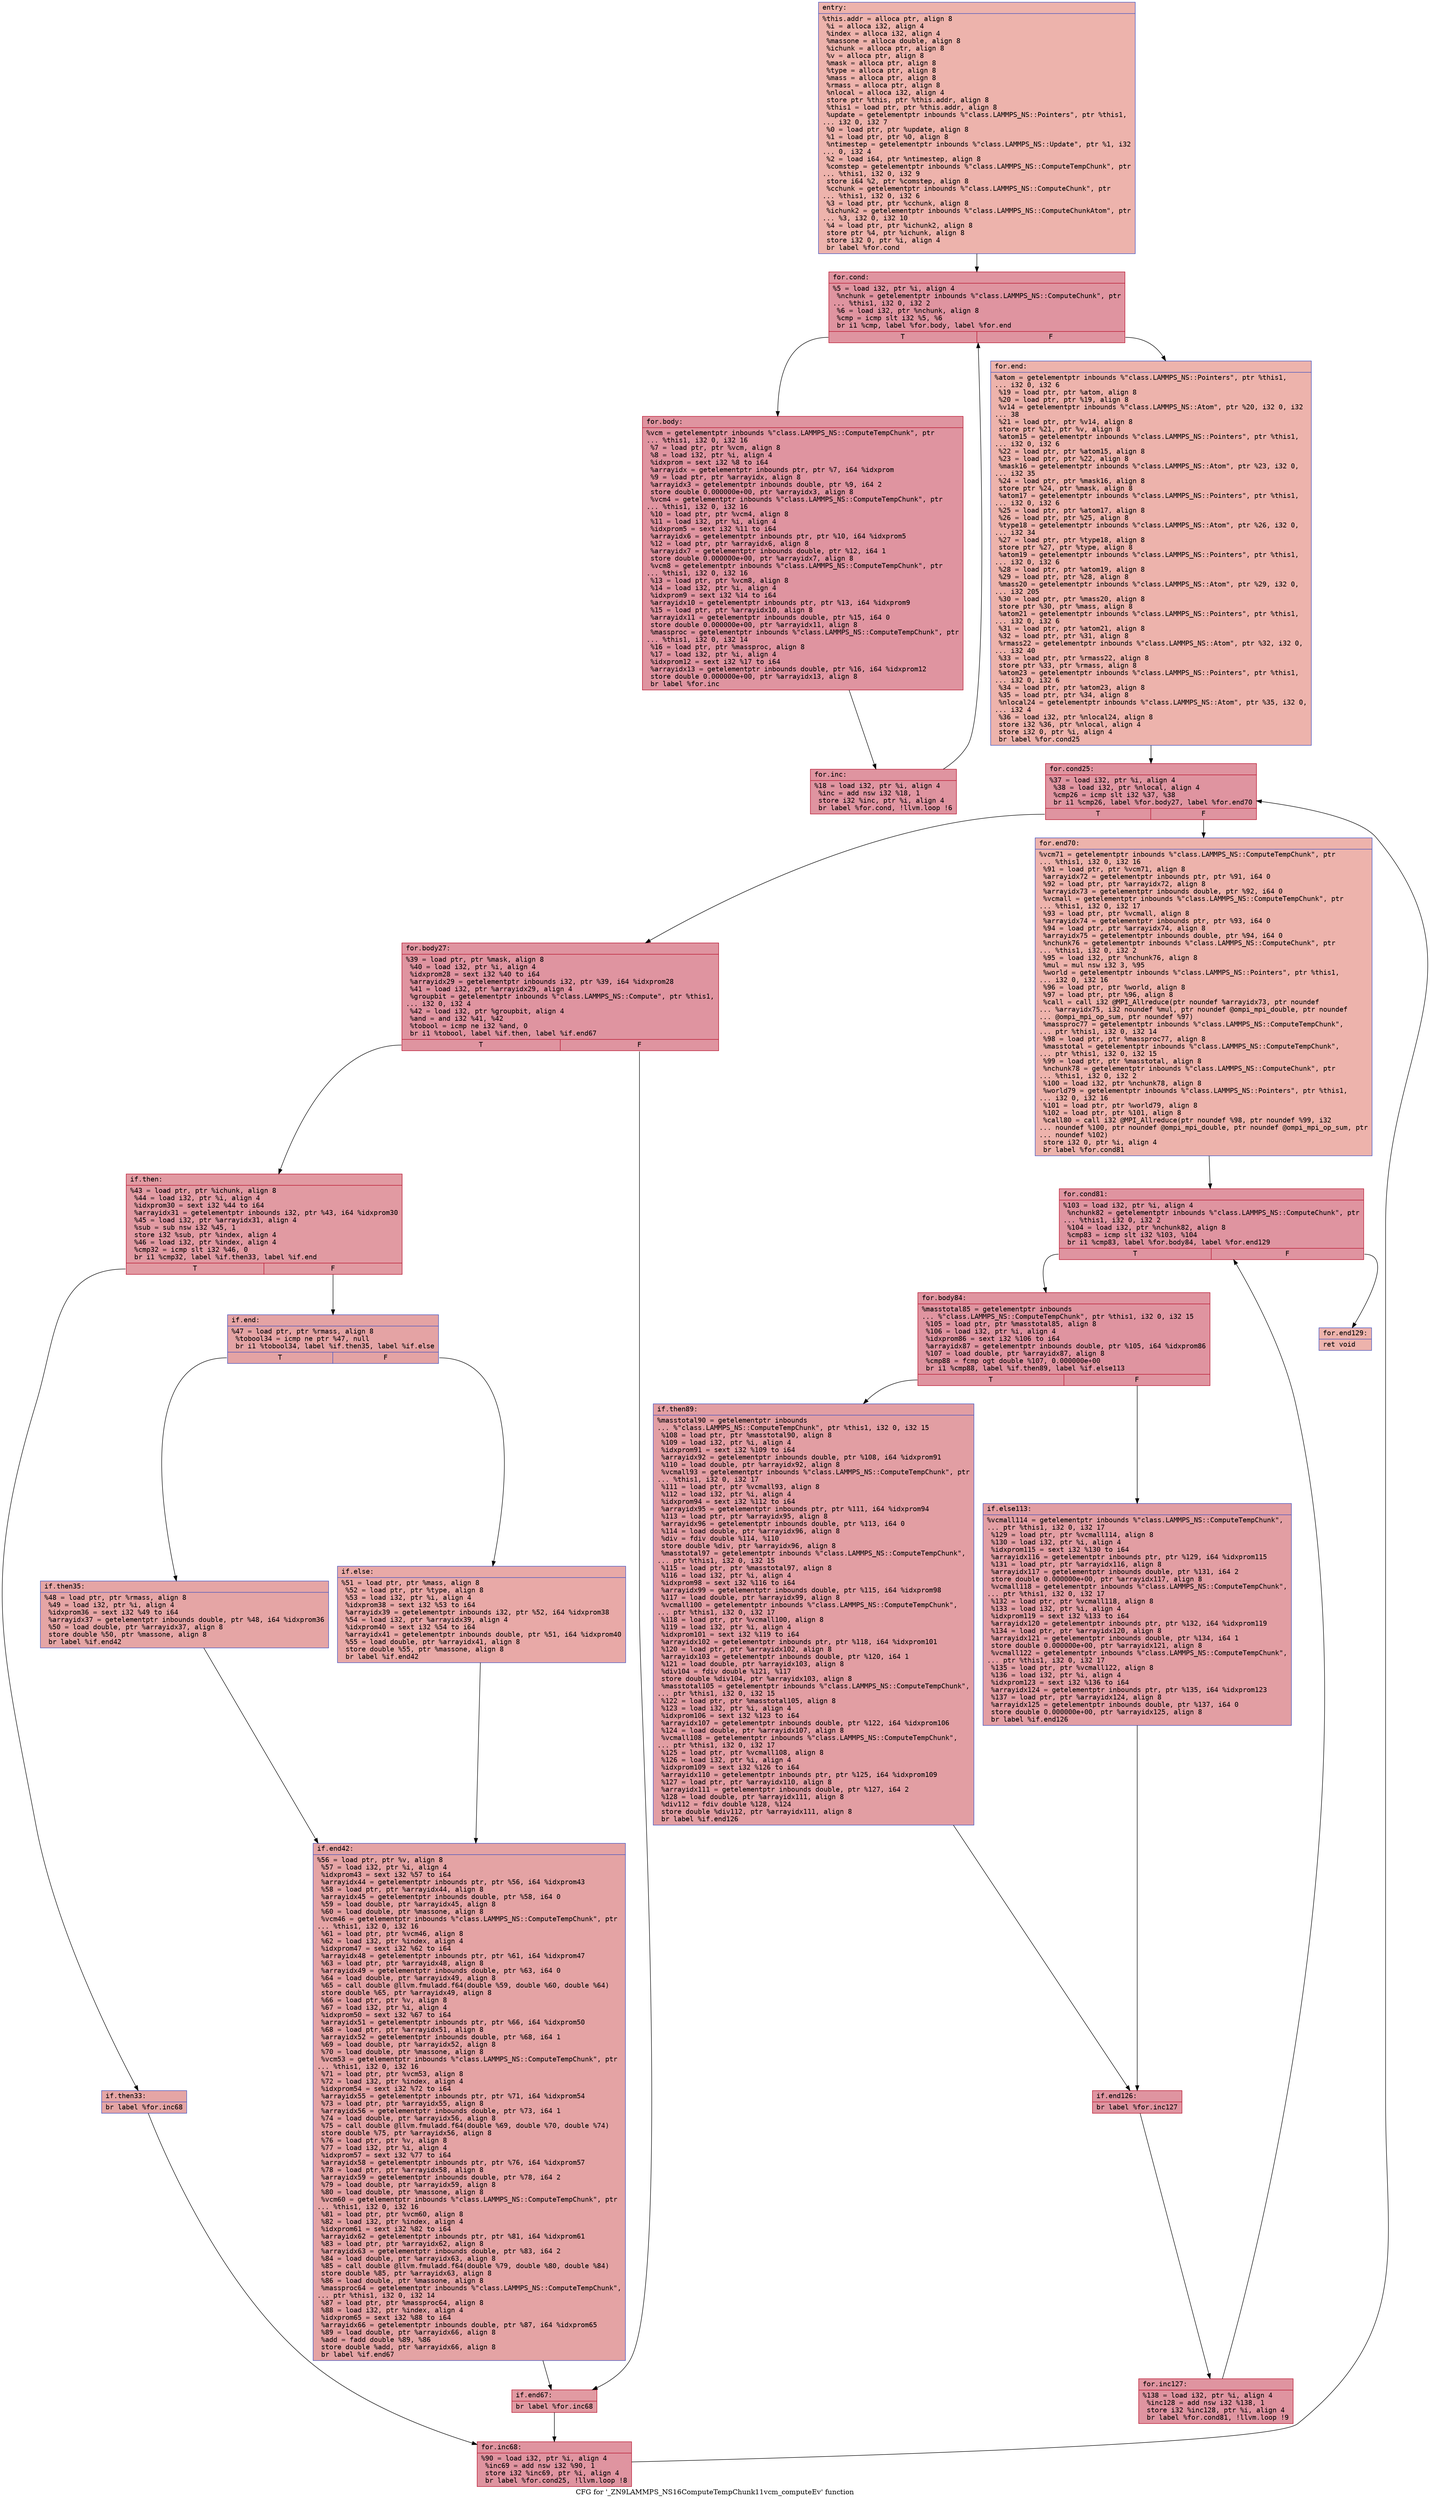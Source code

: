 digraph "CFG for '_ZN9LAMMPS_NS16ComputeTempChunk11vcm_computeEv' function" {
	label="CFG for '_ZN9LAMMPS_NS16ComputeTempChunk11vcm_computeEv' function";

	Node0x555af8bd6780 [shape=record,color="#3d50c3ff", style=filled, fillcolor="#d6524470" fontname="Courier",label="{entry:\l|  %this.addr = alloca ptr, align 8\l  %i = alloca i32, align 4\l  %index = alloca i32, align 4\l  %massone = alloca double, align 8\l  %ichunk = alloca ptr, align 8\l  %v = alloca ptr, align 8\l  %mask = alloca ptr, align 8\l  %type = alloca ptr, align 8\l  %mass = alloca ptr, align 8\l  %rmass = alloca ptr, align 8\l  %nlocal = alloca i32, align 4\l  store ptr %this, ptr %this.addr, align 8\l  %this1 = load ptr, ptr %this.addr, align 8\l  %update = getelementptr inbounds %\"class.LAMMPS_NS::Pointers\", ptr %this1,\l... i32 0, i32 7\l  %0 = load ptr, ptr %update, align 8\l  %1 = load ptr, ptr %0, align 8\l  %ntimestep = getelementptr inbounds %\"class.LAMMPS_NS::Update\", ptr %1, i32\l... 0, i32 4\l  %2 = load i64, ptr %ntimestep, align 8\l  %comstep = getelementptr inbounds %\"class.LAMMPS_NS::ComputeTempChunk\", ptr\l... %this1, i32 0, i32 9\l  store i64 %2, ptr %comstep, align 8\l  %cchunk = getelementptr inbounds %\"class.LAMMPS_NS::ComputeChunk\", ptr\l... %this1, i32 0, i32 6\l  %3 = load ptr, ptr %cchunk, align 8\l  %ichunk2 = getelementptr inbounds %\"class.LAMMPS_NS::ComputeChunkAtom\", ptr\l... %3, i32 0, i32 10\l  %4 = load ptr, ptr %ichunk2, align 8\l  store ptr %4, ptr %ichunk, align 8\l  store i32 0, ptr %i, align 4\l  br label %for.cond\l}"];
	Node0x555af8bd6780 -> Node0x555af8bd78d0[tooltip="entry -> for.cond\nProbability 100.00%" ];
	Node0x555af8bd78d0 [shape=record,color="#b70d28ff", style=filled, fillcolor="#b70d2870" fontname="Courier",label="{for.cond:\l|  %5 = load i32, ptr %i, align 4\l  %nchunk = getelementptr inbounds %\"class.LAMMPS_NS::ComputeChunk\", ptr\l... %this1, i32 0, i32 2\l  %6 = load i32, ptr %nchunk, align 8\l  %cmp = icmp slt i32 %5, %6\l  br i1 %cmp, label %for.body, label %for.end\l|{<s0>T|<s1>F}}"];
	Node0x555af8bd78d0:s0 -> Node0x555af8bd7c50[tooltip="for.cond -> for.body\nProbability 96.88%" ];
	Node0x555af8bd78d0:s1 -> Node0x555af8bd7cd0[tooltip="for.cond -> for.end\nProbability 3.12%" ];
	Node0x555af8bd7c50 [shape=record,color="#b70d28ff", style=filled, fillcolor="#b70d2870" fontname="Courier",label="{for.body:\l|  %vcm = getelementptr inbounds %\"class.LAMMPS_NS::ComputeTempChunk\", ptr\l... %this1, i32 0, i32 16\l  %7 = load ptr, ptr %vcm, align 8\l  %8 = load i32, ptr %i, align 4\l  %idxprom = sext i32 %8 to i64\l  %arrayidx = getelementptr inbounds ptr, ptr %7, i64 %idxprom\l  %9 = load ptr, ptr %arrayidx, align 8\l  %arrayidx3 = getelementptr inbounds double, ptr %9, i64 2\l  store double 0.000000e+00, ptr %arrayidx3, align 8\l  %vcm4 = getelementptr inbounds %\"class.LAMMPS_NS::ComputeTempChunk\", ptr\l... %this1, i32 0, i32 16\l  %10 = load ptr, ptr %vcm4, align 8\l  %11 = load i32, ptr %i, align 4\l  %idxprom5 = sext i32 %11 to i64\l  %arrayidx6 = getelementptr inbounds ptr, ptr %10, i64 %idxprom5\l  %12 = load ptr, ptr %arrayidx6, align 8\l  %arrayidx7 = getelementptr inbounds double, ptr %12, i64 1\l  store double 0.000000e+00, ptr %arrayidx7, align 8\l  %vcm8 = getelementptr inbounds %\"class.LAMMPS_NS::ComputeTempChunk\", ptr\l... %this1, i32 0, i32 16\l  %13 = load ptr, ptr %vcm8, align 8\l  %14 = load i32, ptr %i, align 4\l  %idxprom9 = sext i32 %14 to i64\l  %arrayidx10 = getelementptr inbounds ptr, ptr %13, i64 %idxprom9\l  %15 = load ptr, ptr %arrayidx10, align 8\l  %arrayidx11 = getelementptr inbounds double, ptr %15, i64 0\l  store double 0.000000e+00, ptr %arrayidx11, align 8\l  %massproc = getelementptr inbounds %\"class.LAMMPS_NS::ComputeTempChunk\", ptr\l... %this1, i32 0, i32 14\l  %16 = load ptr, ptr %massproc, align 8\l  %17 = load i32, ptr %i, align 4\l  %idxprom12 = sext i32 %17 to i64\l  %arrayidx13 = getelementptr inbounds double, ptr %16, i64 %idxprom12\l  store double 0.000000e+00, ptr %arrayidx13, align 8\l  br label %for.inc\l}"];
	Node0x555af8bd7c50 -> Node0x555af8be0f20[tooltip="for.body -> for.inc\nProbability 100.00%" ];
	Node0x555af8be0f20 [shape=record,color="#b70d28ff", style=filled, fillcolor="#b70d2870" fontname="Courier",label="{for.inc:\l|  %18 = load i32, ptr %i, align 4\l  %inc = add nsw i32 %18, 1\l  store i32 %inc, ptr %i, align 4\l  br label %for.cond, !llvm.loop !6\l}"];
	Node0x555af8be0f20 -> Node0x555af8bd78d0[tooltip="for.inc -> for.cond\nProbability 100.00%" ];
	Node0x555af8bd7cd0 [shape=record,color="#3d50c3ff", style=filled, fillcolor="#d6524470" fontname="Courier",label="{for.end:\l|  %atom = getelementptr inbounds %\"class.LAMMPS_NS::Pointers\", ptr %this1,\l... i32 0, i32 6\l  %19 = load ptr, ptr %atom, align 8\l  %20 = load ptr, ptr %19, align 8\l  %v14 = getelementptr inbounds %\"class.LAMMPS_NS::Atom\", ptr %20, i32 0, i32\l... 38\l  %21 = load ptr, ptr %v14, align 8\l  store ptr %21, ptr %v, align 8\l  %atom15 = getelementptr inbounds %\"class.LAMMPS_NS::Pointers\", ptr %this1,\l... i32 0, i32 6\l  %22 = load ptr, ptr %atom15, align 8\l  %23 = load ptr, ptr %22, align 8\l  %mask16 = getelementptr inbounds %\"class.LAMMPS_NS::Atom\", ptr %23, i32 0,\l... i32 35\l  %24 = load ptr, ptr %mask16, align 8\l  store ptr %24, ptr %mask, align 8\l  %atom17 = getelementptr inbounds %\"class.LAMMPS_NS::Pointers\", ptr %this1,\l... i32 0, i32 6\l  %25 = load ptr, ptr %atom17, align 8\l  %26 = load ptr, ptr %25, align 8\l  %type18 = getelementptr inbounds %\"class.LAMMPS_NS::Atom\", ptr %26, i32 0,\l... i32 34\l  %27 = load ptr, ptr %type18, align 8\l  store ptr %27, ptr %type, align 8\l  %atom19 = getelementptr inbounds %\"class.LAMMPS_NS::Pointers\", ptr %this1,\l... i32 0, i32 6\l  %28 = load ptr, ptr %atom19, align 8\l  %29 = load ptr, ptr %28, align 8\l  %mass20 = getelementptr inbounds %\"class.LAMMPS_NS::Atom\", ptr %29, i32 0,\l... i32 205\l  %30 = load ptr, ptr %mass20, align 8\l  store ptr %30, ptr %mass, align 8\l  %atom21 = getelementptr inbounds %\"class.LAMMPS_NS::Pointers\", ptr %this1,\l... i32 0, i32 6\l  %31 = load ptr, ptr %atom21, align 8\l  %32 = load ptr, ptr %31, align 8\l  %rmass22 = getelementptr inbounds %\"class.LAMMPS_NS::Atom\", ptr %32, i32 0,\l... i32 40\l  %33 = load ptr, ptr %rmass22, align 8\l  store ptr %33, ptr %rmass, align 8\l  %atom23 = getelementptr inbounds %\"class.LAMMPS_NS::Pointers\", ptr %this1,\l... i32 0, i32 6\l  %34 = load ptr, ptr %atom23, align 8\l  %35 = load ptr, ptr %34, align 8\l  %nlocal24 = getelementptr inbounds %\"class.LAMMPS_NS::Atom\", ptr %35, i32 0,\l... i32 4\l  %36 = load i32, ptr %nlocal24, align 8\l  store i32 %36, ptr %nlocal, align 4\l  store i32 0, ptr %i, align 4\l  br label %for.cond25\l}"];
	Node0x555af8bd7cd0 -> Node0x555af8be30e0[tooltip="for.end -> for.cond25\nProbability 100.00%" ];
	Node0x555af8be30e0 [shape=record,color="#b70d28ff", style=filled, fillcolor="#b70d2870" fontname="Courier",label="{for.cond25:\l|  %37 = load i32, ptr %i, align 4\l  %38 = load i32, ptr %nlocal, align 4\l  %cmp26 = icmp slt i32 %37, %38\l  br i1 %cmp26, label %for.body27, label %for.end70\l|{<s0>T|<s1>F}}"];
	Node0x555af8be30e0:s0 -> Node0x555af8be3380[tooltip="for.cond25 -> for.body27\nProbability 96.88%" ];
	Node0x555af8be30e0:s1 -> Node0x555af8be3400[tooltip="for.cond25 -> for.end70\nProbability 3.12%" ];
	Node0x555af8be3380 [shape=record,color="#b70d28ff", style=filled, fillcolor="#b70d2870" fontname="Courier",label="{for.body27:\l|  %39 = load ptr, ptr %mask, align 8\l  %40 = load i32, ptr %i, align 4\l  %idxprom28 = sext i32 %40 to i64\l  %arrayidx29 = getelementptr inbounds i32, ptr %39, i64 %idxprom28\l  %41 = load i32, ptr %arrayidx29, align 4\l  %groupbit = getelementptr inbounds %\"class.LAMMPS_NS::Compute\", ptr %this1,\l... i32 0, i32 4\l  %42 = load i32, ptr %groupbit, align 4\l  %and = and i32 %41, %42\l  %tobool = icmp ne i32 %and, 0\l  br i1 %tobool, label %if.then, label %if.end67\l|{<s0>T|<s1>F}}"];
	Node0x555af8be3380:s0 -> Node0x555af8be3af0[tooltip="for.body27 -> if.then\nProbability 62.50%" ];
	Node0x555af8be3380:s1 -> Node0x555af8be3b60[tooltip="for.body27 -> if.end67\nProbability 37.50%" ];
	Node0x555af8be3af0 [shape=record,color="#b70d28ff", style=filled, fillcolor="#bb1b2c70" fontname="Courier",label="{if.then:\l|  %43 = load ptr, ptr %ichunk, align 8\l  %44 = load i32, ptr %i, align 4\l  %idxprom30 = sext i32 %44 to i64\l  %arrayidx31 = getelementptr inbounds i32, ptr %43, i64 %idxprom30\l  %45 = load i32, ptr %arrayidx31, align 4\l  %sub = sub nsw i32 %45, 1\l  store i32 %sub, ptr %index, align 4\l  %46 = load i32, ptr %index, align 4\l  %cmp32 = icmp slt i32 %46, 0\l  br i1 %cmp32, label %if.then33, label %if.end\l|{<s0>T|<s1>F}}"];
	Node0x555af8be3af0:s0 -> Node0x555af8be4200[tooltip="if.then -> if.then33\nProbability 37.50%" ];
	Node0x555af8be3af0:s1 -> Node0x555af8be4280[tooltip="if.then -> if.end\nProbability 62.50%" ];
	Node0x555af8be4200 [shape=record,color="#3d50c3ff", style=filled, fillcolor="#c5333470" fontname="Courier",label="{if.then33:\l|  br label %for.inc68\l}"];
	Node0x555af8be4200 -> Node0x555af8be43a0[tooltip="if.then33 -> for.inc68\nProbability 100.00%" ];
	Node0x555af8be4280 [shape=record,color="#3d50c3ff", style=filled, fillcolor="#c32e3170" fontname="Courier",label="{if.end:\l|  %47 = load ptr, ptr %rmass, align 8\l  %tobool34 = icmp ne ptr %47, null\l  br i1 %tobool34, label %if.then35, label %if.else\l|{<s0>T|<s1>F}}"];
	Node0x555af8be4280:s0 -> Node0x555af8be4de0[tooltip="if.end -> if.then35\nProbability 62.50%" ];
	Node0x555af8be4280:s1 -> Node0x555af8be4e60[tooltip="if.end -> if.else\nProbability 37.50%" ];
	Node0x555af8be4de0 [shape=record,color="#3d50c3ff", style=filled, fillcolor="#c5333470" fontname="Courier",label="{if.then35:\l|  %48 = load ptr, ptr %rmass, align 8\l  %49 = load i32, ptr %i, align 4\l  %idxprom36 = sext i32 %49 to i64\l  %arrayidx37 = getelementptr inbounds double, ptr %48, i64 %idxprom36\l  %50 = load double, ptr %arrayidx37, align 8\l  store double %50, ptr %massone, align 8\l  br label %if.end42\l}"];
	Node0x555af8be4de0 -> Node0x555af8be5310[tooltip="if.then35 -> if.end42\nProbability 100.00%" ];
	Node0x555af8be4e60 [shape=record,color="#3d50c3ff", style=filled, fillcolor="#ca3b3770" fontname="Courier",label="{if.else:\l|  %51 = load ptr, ptr %mass, align 8\l  %52 = load ptr, ptr %type, align 8\l  %53 = load i32, ptr %i, align 4\l  %idxprom38 = sext i32 %53 to i64\l  %arrayidx39 = getelementptr inbounds i32, ptr %52, i64 %idxprom38\l  %54 = load i32, ptr %arrayidx39, align 4\l  %idxprom40 = sext i32 %54 to i64\l  %arrayidx41 = getelementptr inbounds double, ptr %51, i64 %idxprom40\l  %55 = load double, ptr %arrayidx41, align 8\l  store double %55, ptr %massone, align 8\l  br label %if.end42\l}"];
	Node0x555af8be4e60 -> Node0x555af8be5310[tooltip="if.else -> if.end42\nProbability 100.00%" ];
	Node0x555af8be5310 [shape=record,color="#3d50c3ff", style=filled, fillcolor="#c32e3170" fontname="Courier",label="{if.end42:\l|  %56 = load ptr, ptr %v, align 8\l  %57 = load i32, ptr %i, align 4\l  %idxprom43 = sext i32 %57 to i64\l  %arrayidx44 = getelementptr inbounds ptr, ptr %56, i64 %idxprom43\l  %58 = load ptr, ptr %arrayidx44, align 8\l  %arrayidx45 = getelementptr inbounds double, ptr %58, i64 0\l  %59 = load double, ptr %arrayidx45, align 8\l  %60 = load double, ptr %massone, align 8\l  %vcm46 = getelementptr inbounds %\"class.LAMMPS_NS::ComputeTempChunk\", ptr\l... %this1, i32 0, i32 16\l  %61 = load ptr, ptr %vcm46, align 8\l  %62 = load i32, ptr %index, align 4\l  %idxprom47 = sext i32 %62 to i64\l  %arrayidx48 = getelementptr inbounds ptr, ptr %61, i64 %idxprom47\l  %63 = load ptr, ptr %arrayidx48, align 8\l  %arrayidx49 = getelementptr inbounds double, ptr %63, i64 0\l  %64 = load double, ptr %arrayidx49, align 8\l  %65 = call double @llvm.fmuladd.f64(double %59, double %60, double %64)\l  store double %65, ptr %arrayidx49, align 8\l  %66 = load ptr, ptr %v, align 8\l  %67 = load i32, ptr %i, align 4\l  %idxprom50 = sext i32 %67 to i64\l  %arrayidx51 = getelementptr inbounds ptr, ptr %66, i64 %idxprom50\l  %68 = load ptr, ptr %arrayidx51, align 8\l  %arrayidx52 = getelementptr inbounds double, ptr %68, i64 1\l  %69 = load double, ptr %arrayidx52, align 8\l  %70 = load double, ptr %massone, align 8\l  %vcm53 = getelementptr inbounds %\"class.LAMMPS_NS::ComputeTempChunk\", ptr\l... %this1, i32 0, i32 16\l  %71 = load ptr, ptr %vcm53, align 8\l  %72 = load i32, ptr %index, align 4\l  %idxprom54 = sext i32 %72 to i64\l  %arrayidx55 = getelementptr inbounds ptr, ptr %71, i64 %idxprom54\l  %73 = load ptr, ptr %arrayidx55, align 8\l  %arrayidx56 = getelementptr inbounds double, ptr %73, i64 1\l  %74 = load double, ptr %arrayidx56, align 8\l  %75 = call double @llvm.fmuladd.f64(double %69, double %70, double %74)\l  store double %75, ptr %arrayidx56, align 8\l  %76 = load ptr, ptr %v, align 8\l  %77 = load i32, ptr %i, align 4\l  %idxprom57 = sext i32 %77 to i64\l  %arrayidx58 = getelementptr inbounds ptr, ptr %76, i64 %idxprom57\l  %78 = load ptr, ptr %arrayidx58, align 8\l  %arrayidx59 = getelementptr inbounds double, ptr %78, i64 2\l  %79 = load double, ptr %arrayidx59, align 8\l  %80 = load double, ptr %massone, align 8\l  %vcm60 = getelementptr inbounds %\"class.LAMMPS_NS::ComputeTempChunk\", ptr\l... %this1, i32 0, i32 16\l  %81 = load ptr, ptr %vcm60, align 8\l  %82 = load i32, ptr %index, align 4\l  %idxprom61 = sext i32 %82 to i64\l  %arrayidx62 = getelementptr inbounds ptr, ptr %81, i64 %idxprom61\l  %83 = load ptr, ptr %arrayidx62, align 8\l  %arrayidx63 = getelementptr inbounds double, ptr %83, i64 2\l  %84 = load double, ptr %arrayidx63, align 8\l  %85 = call double @llvm.fmuladd.f64(double %79, double %80, double %84)\l  store double %85, ptr %arrayidx63, align 8\l  %86 = load double, ptr %massone, align 8\l  %massproc64 = getelementptr inbounds %\"class.LAMMPS_NS::ComputeTempChunk\",\l... ptr %this1, i32 0, i32 14\l  %87 = load ptr, ptr %massproc64, align 8\l  %88 = load i32, ptr %index, align 4\l  %idxprom65 = sext i32 %88 to i64\l  %arrayidx66 = getelementptr inbounds double, ptr %87, i64 %idxprom65\l  %89 = load double, ptr %arrayidx66, align 8\l  %add = fadd double %89, %86\l  store double %add, ptr %arrayidx66, align 8\l  br label %if.end67\l}"];
	Node0x555af8be5310 -> Node0x555af8be3b60[tooltip="if.end42 -> if.end67\nProbability 100.00%" ];
	Node0x555af8be3b60 [shape=record,color="#b70d28ff", style=filled, fillcolor="#bb1b2c70" fontname="Courier",label="{if.end67:\l|  br label %for.inc68\l}"];
	Node0x555af8be3b60 -> Node0x555af8be43a0[tooltip="if.end67 -> for.inc68\nProbability 100.00%" ];
	Node0x555af8be43a0 [shape=record,color="#b70d28ff", style=filled, fillcolor="#b70d2870" fontname="Courier",label="{for.inc68:\l|  %90 = load i32, ptr %i, align 4\l  %inc69 = add nsw i32 %90, 1\l  store i32 %inc69, ptr %i, align 4\l  br label %for.cond25, !llvm.loop !8\l}"];
	Node0x555af8be43a0 -> Node0x555af8be30e0[tooltip="for.inc68 -> for.cond25\nProbability 100.00%" ];
	Node0x555af8be3400 [shape=record,color="#3d50c3ff", style=filled, fillcolor="#d6524470" fontname="Courier",label="{for.end70:\l|  %vcm71 = getelementptr inbounds %\"class.LAMMPS_NS::ComputeTempChunk\", ptr\l... %this1, i32 0, i32 16\l  %91 = load ptr, ptr %vcm71, align 8\l  %arrayidx72 = getelementptr inbounds ptr, ptr %91, i64 0\l  %92 = load ptr, ptr %arrayidx72, align 8\l  %arrayidx73 = getelementptr inbounds double, ptr %92, i64 0\l  %vcmall = getelementptr inbounds %\"class.LAMMPS_NS::ComputeTempChunk\", ptr\l... %this1, i32 0, i32 17\l  %93 = load ptr, ptr %vcmall, align 8\l  %arrayidx74 = getelementptr inbounds ptr, ptr %93, i64 0\l  %94 = load ptr, ptr %arrayidx74, align 8\l  %arrayidx75 = getelementptr inbounds double, ptr %94, i64 0\l  %nchunk76 = getelementptr inbounds %\"class.LAMMPS_NS::ComputeChunk\", ptr\l... %this1, i32 0, i32 2\l  %95 = load i32, ptr %nchunk76, align 8\l  %mul = mul nsw i32 3, %95\l  %world = getelementptr inbounds %\"class.LAMMPS_NS::Pointers\", ptr %this1,\l... i32 0, i32 16\l  %96 = load ptr, ptr %world, align 8\l  %97 = load ptr, ptr %96, align 8\l  %call = call i32 @MPI_Allreduce(ptr noundef %arrayidx73, ptr noundef\l... %arrayidx75, i32 noundef %mul, ptr noundef @ompi_mpi_double, ptr noundef\l... @ompi_mpi_op_sum, ptr noundef %97)\l  %massproc77 = getelementptr inbounds %\"class.LAMMPS_NS::ComputeTempChunk\",\l... ptr %this1, i32 0, i32 14\l  %98 = load ptr, ptr %massproc77, align 8\l  %masstotal = getelementptr inbounds %\"class.LAMMPS_NS::ComputeTempChunk\",\l... ptr %this1, i32 0, i32 15\l  %99 = load ptr, ptr %masstotal, align 8\l  %nchunk78 = getelementptr inbounds %\"class.LAMMPS_NS::ComputeChunk\", ptr\l... %this1, i32 0, i32 2\l  %100 = load i32, ptr %nchunk78, align 8\l  %world79 = getelementptr inbounds %\"class.LAMMPS_NS::Pointers\", ptr %this1,\l... i32 0, i32 16\l  %101 = load ptr, ptr %world79, align 8\l  %102 = load ptr, ptr %101, align 8\l  %call80 = call i32 @MPI_Allreduce(ptr noundef %98, ptr noundef %99, i32\l... noundef %100, ptr noundef @ompi_mpi_double, ptr noundef @ompi_mpi_op_sum, ptr\l... noundef %102)\l  store i32 0, ptr %i, align 4\l  br label %for.cond81\l}"];
	Node0x555af8be3400 -> Node0x555af8beaa10[tooltip="for.end70 -> for.cond81\nProbability 100.00%" ];
	Node0x555af8beaa10 [shape=record,color="#b70d28ff", style=filled, fillcolor="#b70d2870" fontname="Courier",label="{for.cond81:\l|  %103 = load i32, ptr %i, align 4\l  %nchunk82 = getelementptr inbounds %\"class.LAMMPS_NS::ComputeChunk\", ptr\l... %this1, i32 0, i32 2\l  %104 = load i32, ptr %nchunk82, align 8\l  %cmp83 = icmp slt i32 %103, %104\l  br i1 %cmp83, label %for.body84, label %for.end129\l|{<s0>T|<s1>F}}"];
	Node0x555af8beaa10:s0 -> Node0x555af8bead50[tooltip="for.cond81 -> for.body84\nProbability 96.88%" ];
	Node0x555af8beaa10:s1 -> Node0x555af8beadd0[tooltip="for.cond81 -> for.end129\nProbability 3.12%" ];
	Node0x555af8bead50 [shape=record,color="#b70d28ff", style=filled, fillcolor="#b70d2870" fontname="Courier",label="{for.body84:\l|  %masstotal85 = getelementptr inbounds\l... %\"class.LAMMPS_NS::ComputeTempChunk\", ptr %this1, i32 0, i32 15\l  %105 = load ptr, ptr %masstotal85, align 8\l  %106 = load i32, ptr %i, align 4\l  %idxprom86 = sext i32 %106 to i64\l  %arrayidx87 = getelementptr inbounds double, ptr %105, i64 %idxprom86\l  %107 = load double, ptr %arrayidx87, align 8\l  %cmp88 = fcmp ogt double %107, 0.000000e+00\l  br i1 %cmp88, label %if.then89, label %if.else113\l|{<s0>T|<s1>F}}"];
	Node0x555af8bead50:s0 -> Node0x555af8beb390[tooltip="for.body84 -> if.then89\nProbability 50.00%" ];
	Node0x555af8bead50:s1 -> Node0x555af8beb410[tooltip="for.body84 -> if.else113\nProbability 50.00%" ];
	Node0x555af8beb390 [shape=record,color="#3d50c3ff", style=filled, fillcolor="#be242e70" fontname="Courier",label="{if.then89:\l|  %masstotal90 = getelementptr inbounds\l... %\"class.LAMMPS_NS::ComputeTempChunk\", ptr %this1, i32 0, i32 15\l  %108 = load ptr, ptr %masstotal90, align 8\l  %109 = load i32, ptr %i, align 4\l  %idxprom91 = sext i32 %109 to i64\l  %arrayidx92 = getelementptr inbounds double, ptr %108, i64 %idxprom91\l  %110 = load double, ptr %arrayidx92, align 8\l  %vcmall93 = getelementptr inbounds %\"class.LAMMPS_NS::ComputeTempChunk\", ptr\l... %this1, i32 0, i32 17\l  %111 = load ptr, ptr %vcmall93, align 8\l  %112 = load i32, ptr %i, align 4\l  %idxprom94 = sext i32 %112 to i64\l  %arrayidx95 = getelementptr inbounds ptr, ptr %111, i64 %idxprom94\l  %113 = load ptr, ptr %arrayidx95, align 8\l  %arrayidx96 = getelementptr inbounds double, ptr %113, i64 0\l  %114 = load double, ptr %arrayidx96, align 8\l  %div = fdiv double %114, %110\l  store double %div, ptr %arrayidx96, align 8\l  %masstotal97 = getelementptr inbounds %\"class.LAMMPS_NS::ComputeTempChunk\",\l... ptr %this1, i32 0, i32 15\l  %115 = load ptr, ptr %masstotal97, align 8\l  %116 = load i32, ptr %i, align 4\l  %idxprom98 = sext i32 %116 to i64\l  %arrayidx99 = getelementptr inbounds double, ptr %115, i64 %idxprom98\l  %117 = load double, ptr %arrayidx99, align 8\l  %vcmall100 = getelementptr inbounds %\"class.LAMMPS_NS::ComputeTempChunk\",\l... ptr %this1, i32 0, i32 17\l  %118 = load ptr, ptr %vcmall100, align 8\l  %119 = load i32, ptr %i, align 4\l  %idxprom101 = sext i32 %119 to i64\l  %arrayidx102 = getelementptr inbounds ptr, ptr %118, i64 %idxprom101\l  %120 = load ptr, ptr %arrayidx102, align 8\l  %arrayidx103 = getelementptr inbounds double, ptr %120, i64 1\l  %121 = load double, ptr %arrayidx103, align 8\l  %div104 = fdiv double %121, %117\l  store double %div104, ptr %arrayidx103, align 8\l  %masstotal105 = getelementptr inbounds %\"class.LAMMPS_NS::ComputeTempChunk\",\l... ptr %this1, i32 0, i32 15\l  %122 = load ptr, ptr %masstotal105, align 8\l  %123 = load i32, ptr %i, align 4\l  %idxprom106 = sext i32 %123 to i64\l  %arrayidx107 = getelementptr inbounds double, ptr %122, i64 %idxprom106\l  %124 = load double, ptr %arrayidx107, align 8\l  %vcmall108 = getelementptr inbounds %\"class.LAMMPS_NS::ComputeTempChunk\",\l... ptr %this1, i32 0, i32 17\l  %125 = load ptr, ptr %vcmall108, align 8\l  %126 = load i32, ptr %i, align 4\l  %idxprom109 = sext i32 %126 to i64\l  %arrayidx110 = getelementptr inbounds ptr, ptr %125, i64 %idxprom109\l  %127 = load ptr, ptr %arrayidx110, align 8\l  %arrayidx111 = getelementptr inbounds double, ptr %127, i64 2\l  %128 = load double, ptr %arrayidx111, align 8\l  %div112 = fdiv double %128, %124\l  store double %div112, ptr %arrayidx111, align 8\l  br label %if.end126\l}"];
	Node0x555af8beb390 -> Node0x555af8bed460[tooltip="if.then89 -> if.end126\nProbability 100.00%" ];
	Node0x555af8beb410 [shape=record,color="#3d50c3ff", style=filled, fillcolor="#be242e70" fontname="Courier",label="{if.else113:\l|  %vcmall114 = getelementptr inbounds %\"class.LAMMPS_NS::ComputeTempChunk\",\l... ptr %this1, i32 0, i32 17\l  %129 = load ptr, ptr %vcmall114, align 8\l  %130 = load i32, ptr %i, align 4\l  %idxprom115 = sext i32 %130 to i64\l  %arrayidx116 = getelementptr inbounds ptr, ptr %129, i64 %idxprom115\l  %131 = load ptr, ptr %arrayidx116, align 8\l  %arrayidx117 = getelementptr inbounds double, ptr %131, i64 2\l  store double 0.000000e+00, ptr %arrayidx117, align 8\l  %vcmall118 = getelementptr inbounds %\"class.LAMMPS_NS::ComputeTempChunk\",\l... ptr %this1, i32 0, i32 17\l  %132 = load ptr, ptr %vcmall118, align 8\l  %133 = load i32, ptr %i, align 4\l  %idxprom119 = sext i32 %133 to i64\l  %arrayidx120 = getelementptr inbounds ptr, ptr %132, i64 %idxprom119\l  %134 = load ptr, ptr %arrayidx120, align 8\l  %arrayidx121 = getelementptr inbounds double, ptr %134, i64 1\l  store double 0.000000e+00, ptr %arrayidx121, align 8\l  %vcmall122 = getelementptr inbounds %\"class.LAMMPS_NS::ComputeTempChunk\",\l... ptr %this1, i32 0, i32 17\l  %135 = load ptr, ptr %vcmall122, align 8\l  %136 = load i32, ptr %i, align 4\l  %idxprom123 = sext i32 %136 to i64\l  %arrayidx124 = getelementptr inbounds ptr, ptr %135, i64 %idxprom123\l  %137 = load ptr, ptr %arrayidx124, align 8\l  %arrayidx125 = getelementptr inbounds double, ptr %137, i64 0\l  store double 0.000000e+00, ptr %arrayidx125, align 8\l  br label %if.end126\l}"];
	Node0x555af8beb410 -> Node0x555af8bed460[tooltip="if.else113 -> if.end126\nProbability 100.00%" ];
	Node0x555af8bed460 [shape=record,color="#b70d28ff", style=filled, fillcolor="#b70d2870" fontname="Courier",label="{if.end126:\l|  br label %for.inc127\l}"];
	Node0x555af8bed460 -> Node0x555af8bee5b0[tooltip="if.end126 -> for.inc127\nProbability 100.00%" ];
	Node0x555af8bee5b0 [shape=record,color="#b70d28ff", style=filled, fillcolor="#b70d2870" fontname="Courier",label="{for.inc127:\l|  %138 = load i32, ptr %i, align 4\l  %inc128 = add nsw i32 %138, 1\l  store i32 %inc128, ptr %i, align 4\l  br label %for.cond81, !llvm.loop !9\l}"];
	Node0x555af8bee5b0 -> Node0x555af8beaa10[tooltip="for.inc127 -> for.cond81\nProbability 100.00%" ];
	Node0x555af8beadd0 [shape=record,color="#3d50c3ff", style=filled, fillcolor="#d6524470" fontname="Courier",label="{for.end129:\l|  ret void\l}"];
}
